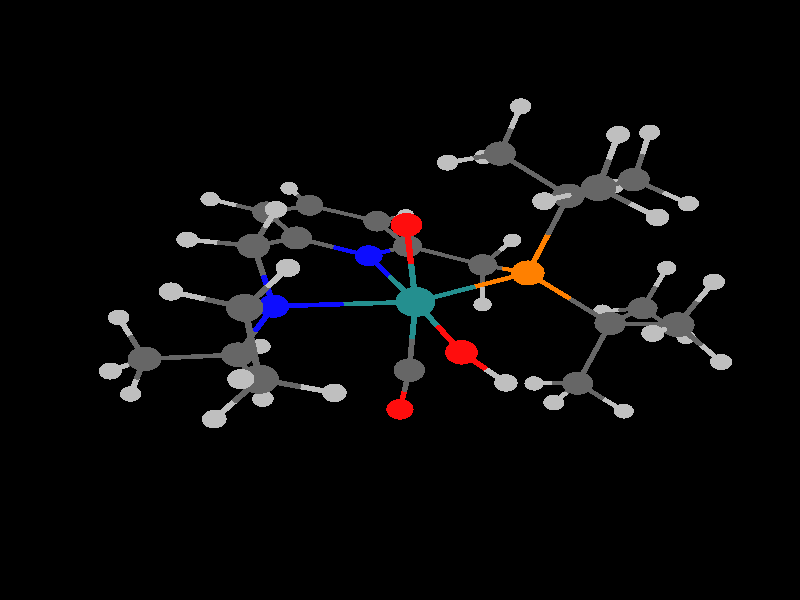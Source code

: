 global_settings {
	ambient_light rgb <0.200000002980232, 0.200000002980232, 0.200000002980232>
	max_trace_level 15
}

background { color rgb <0,0,0> }

camera {
	perspective
	location <-4.09360172123242, -12.3833986497529, 13.3699021506392>
	angle 40
	up <0.176270801971657, 0.708982769163728, 0.682841150928385>
	right <0.96559669511623, -0.259278469404703, 0.0199423590321782> * 1
	direction <0.191184797389548, 0.655833903006002, -0.7302946425348> }

light_source {
	<39.9195136413121, -20.7884001518156, 69.3517781284104>
	color rgb <1, 1, 1>
	fade_distance 113.297930997702
	fade_power 0
	parallel
	point_at <-39.9195136413121, 20.7884001518156, -69.3517781284104>
}

light_source {
	<-31.3549423639128, 58.440639723561, 5.48858167400259>
	color rgb <0.300000011920929, 0.300000011920929, 0.300000011920929>
	fade_distance 113.297930997702
	fade_power 0
	parallel
	point_at <31.3549423639128, -58.440639723561, -5.48858167400259>
}

#default {
	finish {ambient .8 diffuse 1 specular 1 roughness .005 metallic 0.5}
}

union {
}
union {
cylinder {
	<1.83157, -1.13894, -2.85135>, 	<2.05730248934419, -1.44778833548233, -2.52695908342914>, 0.05
	pigment { rgbt <0.75, 0.75, 0.75, 0> }
}
cylinder {
	<2.05730248934419, -1.44778833548233, -2.52695908342914>, 	<2.32624, -1.81575, -2.14048>, 0.05
	pigment { rgbt <0.400000005960464, 0.400000005960464, 0.400000005960464, 0> }
}
cylinder {
	<-0.79262, -1.32801, -2.78212>, 	<-0.687021567817284, -1.19880222171077, -2.24126996100239>, 0.05
	pigment { rgbt <1, 0.0500000007450581, 0.0500000007450581, 0> }
}
cylinder {
	<-0.687021567817284, -1.19880222171077, -2.24126996100239>, 	<-0.57605, -1.06302, -1.6729>, 0.05
	pigment { rgbt <0.400000005960464, 0.400000005960464, 0.400000005960464, 0> }
}
cylinder {
	<3.06007, -2.41065, -2.7089>, 	<2.72510396232531, -2.13910032798785, -2.44943746080829>, 0.05
	pigment { rgbt <0.75, 0.75, 0.75, 0> }
}
cylinder {
	<2.72510396232531, -2.13910032798785, -2.44943746080829>, 	<2.32624, -1.81575, -2.14048>, 0.05
	pigment { rgbt <0.400000005960464, 0.400000005960464, 0.400000005960464, 0> }
}
cylinder {
	<3.77213, 0.4601, -2.42482>, 	<3.95454169206831, 0.140919472386562, -2.08262408138102>, 0.05
	pigment { rgbt <0.75, 0.75, 0.75, 0> }
}
cylinder {
	<3.95454169206831, 0.140919472386562, -2.08262408138102>, 	<4.17182, -0.23927, -1.67502>, 0.05
	pigment { rgbt <0.400000005960464, 0.400000005960464, 0.400000005960464, 0> }
}
cylinder {
	<4.85933, -0.91938, -2.20537>, 	<4.54549529382428, -0.608923247345973, -1.96327572294178>, 0.05
	pigment { rgbt <0.75, 0.75, 0.75, 0> }
}
cylinder {
	<4.54549529382428, -0.608923247345973, -1.96327572294178>, 	<4.17182, -0.23927, -1.67502>, 0.05
	pigment { rgbt <0.400000005960464, 0.400000005960464, 0.400000005960464, 0> }
}
cylinder {
	<1.48976, 1.05781, -2.19907>, 	<1.51660329618005, 1.24661698017252, -1.73258555551601>, 0.05
	pigment { rgbt <0.75, 0.75, 0.75, 0> }
}
cylinder {
	<1.51660329618005, 1.24661698017252, -1.73258555551601>, 	<1.54856, 1.47139, -1.17724>, 0.05
	pigment { rgbt <0.400000005960464, 0.400000005960464, 0.400000005960464, 0> }
}
cylinder {
	<2.32624, -1.81575, -2.14048>, 	<1.91417969099493, -2.18928211279724, -1.92371947642943>, 0.05
	pigment { rgbt <0.400000005960464, 0.400000005960464, 0.400000005960464, 0> }
}
cylinder {
	<1.91417969099493, -2.18928211279724, -1.92371947642943>, 	<1.56839, -2.50274, -1.74182>, 0.05
	pigment { rgbt <0.75, 0.75, 0.75, 0> }
}
cylinder {
	<2.32624, -1.81575, -2.14048>, 	<2.694705, -1.44404, -1.58332>, 0.05
	pigment { rgbt <0.400000005960464, 0.400000005960464, 0.400000005960464, 0> }
}
cylinder {
	<2.694705, -1.44404, -1.58332>, 	<3.06317, -1.07233, -1.02616>, 0.05
	pigment { rgbt <0.400000005960464, 0.400000005960464, 0.400000005960464, 0> }
}
cylinder {
	<-5.32498, -0.39766, -1.89143>, 	<-5.14226908085809, -0.348932524449154, -1.4262119916431>, 0.05
	pigment { rgbt <0.75, 0.75, 0.75, 0> }
}
cylinder {
	<-5.14226908085809, -0.348932524449154, -1.4262119916431>, 	<-4.92463, -0.29089, -0.87206>, 0.05
	pigment { rgbt <0.400000005960464, 0.400000005960464, 0.400000005960464, 0> }
}
cylinder {
	<4.17182, -0.23927, -1.67502>, 	<3.617495, -0.6558, -1.35059>, 0.05
	pigment { rgbt <0.400000005960464, 0.400000005960464, 0.400000005960464, 0> }
}
cylinder {
	<3.617495, -0.6558, -1.35059>, 	<3.06317, -1.07233, -1.02616>, 0.05
	pigment { rgbt <0.400000005960464, 0.400000005960464, 0.400000005960464, 0> }
}
cylinder {
	<4.17182, -0.23927, -1.67502>, 	<4.49492464679314, 0.0714953926851288, -1.28272525624067>, 0.05
	pigment { rgbt <0.400000005960464, 0.400000005960464, 0.400000005960464, 0> }
}
cylinder {
	<4.49492464679314, 0.0714953926851288, -1.28272525624067>, 	<4.76596, 0.33218, -0.95365>, 0.05
	pigment { rgbt <0.75, 0.75, 0.75, 0> }
}
cylinder {
	<-0.57605, -1.06302, -1.6729>, 	<-0.48850180184509, -0.84507591490899, -0.796525560364446>, 0.05
	pigment { rgbt <0.400000005960464, 0.400000005960464, 0.400000005960464, 0> }
}
cylinder {
	<-0.48850180184509, -0.84507591490899, -0.796525560364446>, 	<-0.39555, -0.61368, 0.13394>, 0.05
	pigment { rgbt <0.140000000596046, 0.560000002384186, 0.560000002384186, 0> }
}
cylinder {
	<0.7685, 4.10418, -1.59729>, 	<0.417220326992053, 3.82651867534888, -1.38107229529984>, 0.05
	pigment { rgbt <0.75, 0.75, 0.75, 0> }
}
cylinder {
	<0.417220326992053, 3.82651867534888, -1.38107229529984>, 	<-0.00188, 3.49525, -1.12311>, 0.05
	pigment { rgbt <0.400000005960464, 0.400000005960464, 0.400000005960464, 0> }
}
cylinder {
	<-2.95208, 0.20869, -1.59418>, 	<-3.1655695027703, -0.121343338353498, -1.28102007304854>, 0.05
	pigment { rgbt <0.75, 0.75, 0.75, 0> }
}
cylinder {
	<-3.1655695027703, -0.121343338353498, -1.28102007304854>, 	<-3.41984, -0.51442, -0.90804>, 0.05
	pigment { rgbt <0.400000005960464, 0.400000005960464, 0.400000005960464, 0> }
}
cylinder {
	<-3.20025, -1.51011, -1.31426>, 	<-3.30044156918173, -1.0558099703149, -1.12891540674439>, 0.05
	pigment { rgbt <0.75, 0.75, 0.75, 0> }
}
cylinder {
	<-3.30044156918173, -1.0558099703149, -1.12891540674439>, 	<-3.41984, -0.51442, -0.90804>, 0.05
	pigment { rgbt <0.400000005960464, 0.400000005960464, 0.400000005960464, 0> }
}
cylinder {
	<1.54856, 1.47139, -1.17724>, 	<2.00266734451633, 1.86058292984345, -1.16879204753357>, 0.05
	pigment { rgbt <0.400000005960464, 0.400000005960464, 0.400000005960464, 0> }
}
cylinder {
	<2.00266734451633, 1.86058292984345, -1.16879204753357>, 	<2.38389, 2.18731, -1.1617>, 0.05
	pigment { rgbt <0.75, 0.75, 0.75, 0> }
}
cylinder {
	<1.54856, 1.47139, -1.17724>, 	<0.89929, 1.811545, -1.01582>, 0.05
	pigment { rgbt <0.400000005960464, 0.400000005960464, 0.400000005960464, 0> }
}
cylinder {
	<0.89929, 1.811545, -1.01582>, 	<0.25002, 2.1517, -0.8544>, 0.05
	pigment { rgbt <0.400000005960464, 0.400000005960464, 0.400000005960464, 0> }
}
cylinder {
	<1.54856, 1.47139, -1.17724>, 	<1.67149420149477, 0.729823809218544, -0.627099781334003>, 0.05
	pigment { rgbt <0.400000005960464, 0.400000005960464, 0.400000005960464, 0> }
}
cylinder {
	<1.67149420149477, 0.729823809218544, -0.627099781334003>, 	<1.79654, -0.02448, -0.06751>, 0.05
	pigment { rgbt <1, 0.5, 0, 0> }
}
cylinder {
	<-0.00188, 3.49525, -1.12311>, 	<0.12407, 2.823475, -0.988755>, 0.05
	pigment { rgbt <0.400000005960464, 0.400000005960464, 0.400000005960464, 0> }
}
cylinder {
	<0.12407, 2.823475, -0.988755>, 	<0.25002, 2.1517, -0.8544>, 0.05
	pigment { rgbt <0.400000005960464, 0.400000005960464, 0.400000005960464, 0> }
}
cylinder {
	<-0.00188, 3.49525, -1.12311>, 	<-0.618785, 3.76764, -0.951495>, 0.05
	pigment { rgbt <0.400000005960464, 0.400000005960464, 0.400000005960464, 0> }
}
cylinder {
	<-0.618785, 3.76764, -0.951495>, 	<-1.23569, 4.04003, -0.77988>, 0.05
	pigment { rgbt <0.400000005960464, 0.400000005960464, 0.400000005960464, 0> }
}
cylinder {
	<3.06317, -1.07233, -1.02616>, 	<3.35875, -1.5956, -0.55217>, 0.05
	pigment { rgbt <0.400000005960464, 0.400000005960464, 0.400000005960464, 0> }
}
cylinder {
	<3.35875, -1.5956, -0.55217>, 	<3.65433, -2.11887, -0.07818>, 0.05
	pigment { rgbt <0.400000005960464, 0.400000005960464, 0.400000005960464, 0> }
}
cylinder {
	<3.06317, -1.07233, -1.02616>, 	<2.43517981405308, -0.552810079940886, -0.550865090075231>, 0.05
	pigment { rgbt <0.400000005960464, 0.400000005960464, 0.400000005960464, 0> }
}
cylinder {
	<2.43517981405308, -0.552810079940886, -0.550865090075231>, 	<1.79654, -0.02448, -0.06751>, 0.05
	pigment { rgbt <1, 0.5, 0, 0> }
}
cylinder {
	<-1.45156, 5.08839, -0.99284>, 	<-1.35311957943475, 4.61031986842179, -0.895726589319609>, 0.05
	pigment { rgbt <0.75, 0.75, 0.75, 0> }
}
cylinder {
	<-1.35311957943475, 4.61031986842179, -0.895726589319609>, 	<-1.23569, 4.04003, -0.77988>, 0.05
	pigment { rgbt <0.400000005960464, 0.400000005960464, 0.400000005960464, 0> }
}
cylinder {
	<-3.41984, -0.51442, -0.90804>, 	<-4.172235, -0.402655, -0.89005>, 0.05
	pigment { rgbt <0.400000005960464, 0.400000005960464, 0.400000005960464, 0> }
}
cylinder {
	<-4.172235, -0.402655, -0.89005>, 	<-4.92463, -0.29089, -0.87206>, 0.05
	pigment { rgbt <0.400000005960464, 0.400000005960464, 0.400000005960464, 0> }
}
cylinder {
	<-3.41984, -0.51442, -0.90804>, 	<-3.05698153277176, -0.458632752773398, -0.253699644630145>, 0.05
	pigment { rgbt <0.400000005960464, 0.400000005960464, 0.400000005960464, 0> }
}
cylinder {
	<-3.05698153277176, -0.458632752773398, -0.253699644630145>, 	<-2.70573, -0.40463, 0.37971>, 0.05
	pigment { rgbt <0.0500000007450581, 0.0500000007450581, 1, 0> }
}
cylinder {
	<-4.92463, -0.29089, -0.87206>, 	<-5.0738638964701, 0.255902300835966, -0.680657688298999>, 0.05
	pigment { rgbt <0.400000005960464, 0.400000005960464, 0.400000005960464, 0> }
}
cylinder {
	<-5.0738638964701, 0.255902300835966, -0.680657688298999>, 	<-5.19915, 0.71495, -0.51997>, 0.05
	pigment { rgbt <0.75, 0.75, 0.75, 0> }
}
cylinder {
	<-4.92463, -0.29089, -0.87206>, 	<-5.20380009574953, -0.690891911062365, -0.526444909795619>, 0.05
	pigment { rgbt <0.400000005960464, 0.400000005960464, 0.400000005960464, 0> }
}
cylinder {
	<-5.20380009574953, -0.690891911062365, -0.526444909795619>, 	<-5.43814, -1.02666, -0.23633>, 0.05
	pigment { rgbt <0.75, 0.75, 0.75, 0> }
}
cylinder {
	<0.25002, 2.1517, -0.8544>, 	<-0.230182272477194, 1.76352606409343, -0.554076383393298>, 0.05
	pigment { rgbt <0.400000005960464, 0.400000005960464, 0.400000005960464, 0> }
}
cylinder {
	<-0.230182272477194, 1.76352606409343, -0.554076383393298>, 	<-0.6936, 1.38892, -0.26425>, 0.05
	pigment { rgbt <0.0500000007450581, 0.0500000007450581, 1, 0> }
}
cylinder {
	<-1.23569, 4.04003, -0.77988>, 	<-1.711995, 3.63927, -0.46753>, 0.05
	pigment { rgbt <0.400000005960464, 0.400000005960464, 0.400000005960464, 0> }
}
cylinder {
	<-1.711995, 3.63927, -0.46753>, 	<-2.1883, 3.23851, -0.15518>, 0.05
	pigment { rgbt <0.400000005960464, 0.400000005960464, 0.400000005960464, 0> }
}
cylinder {
	<4.22969, -2.85168, -0.66789>, 	<3.96705658340456, -2.51717570005682, -0.398706267900968>, 0.05
	pigment { rgbt <0.75, 0.75, 0.75, 0> }
}
cylinder {
	<3.96705658340456, -2.51717570005682, -0.398706267900968>, 	<3.65433, -2.11887, -0.07818>, 0.05
	pigment { rgbt <0.400000005960464, 0.400000005960464, 0.400000005960464, 0> }
}
cylinder {
	<-0.6936, 1.38892, -0.26425>, 	<-1.2765174249503, 1.6441971398295, -0.082057918075172>, 0.05
	pigment { rgbt <0.0500000007450581, 0.0500000007450581, 1, 0> }
}
cylinder {
	<-1.2765174249503, 1.6441971398295, -0.082057918075172>, 	<-1.88057, 1.90873, 0.10674>, 0.05
	pigment { rgbt <0.400000005960464, 0.400000005960464, 0.400000005960464, 0> }
}
cylinder {
	<-0.6936, 1.38892, -0.26425>, 	<-0.550352722789499, 0.426440559162056, -0.0728739445983916>, 0.05
	pigment { rgbt <0.0500000007450581, 0.0500000007450581, 1, 0> }
}
cylinder {
	<-0.550352722789499, 0.426440559162056, -0.0728739445983916>, 	<-0.39555, -0.61368, 0.13394>, 0.05
	pigment { rgbt <0.140000000596046, 0.560000002384186, 0.560000002384186, 0> }
}
cylinder {
	<-2.1883, 3.23851, -0.15518>, 	<-2.034435, 2.57362, -0.02422>, 0.05
	pigment { rgbt <0.400000005960464, 0.400000005960464, 0.400000005960464, 0> }
}
cylinder {
	<-2.034435, 2.57362, -0.02422>, 	<-1.88057, 1.90873, 0.10674>, 0.05
	pigment { rgbt <0.400000005960464, 0.400000005960464, 0.400000005960464, 0> }
}
cylinder {
	<-2.1883, 3.23851, -0.15518>, 	<-2.71639812296309, 3.45604569074031, 0.0052666483358108>, 0.05
	pigment { rgbt <0.400000005960464, 0.400000005960464, 0.400000005960464, 0> }
}
cylinder {
	<-2.71639812296309, 3.45604569074031, 0.0052666483358108>, 	<-3.15904, 3.63838, 0.13975>, 0.05
	pigment { rgbt <0.75, 0.75, 0.75, 0> }
}
cylinder {
	<3.65433, -2.11887, -0.07818>, 	<3.22482531183234, -2.41418674943231, 0.215842978744889>, 0.05
	pigment { rgbt <0.400000005960464, 0.400000005960464, 0.400000005960464, 0> }
}
cylinder {
	<3.22482531183234, -2.41418674943231, 0.215842978744889>, 	<2.86422, -2.66213, 0.4627>, 0.05
	pigment { rgbt <0.75, 0.75, 0.75, 0> }
}
cylinder {
	<3.65433, -2.11887, -0.07818>, 	<4.02628093458374, -1.88057542457861, 0.323403476990173>, 0.05
	pigment { rgbt <0.400000005960464, 0.400000005960464, 0.400000005960464, 0> }
}
cylinder {
	<4.02628093458374, -1.88057542457861, 0.323403476990173>, 	<4.33842, -1.6806, 0.66041>, 0.05
	pigment { rgbt <0.75, 0.75, 0.75, 0> }
}
cylinder {
	<1.79654, -0.02448, -0.06751>, 	<0.719733859707221, -0.313908891085907, 0.0314469757455124>, 0.05
	pigment { rgbt <1, 0.5, 0, 0> }
}
cylinder {
	<0.719733859707221, -0.313908891085907, 0.0314469757455124>, 	<-0.39555, -0.61368, 0.13394>, 0.05
	pigment { rgbt <0.140000000596046, 0.560000002384186, 0.560000002384186, 0> }
}
cylinder {
	<1.79654, -0.02448, -0.06751>, 	<2.19927608806406, 0.330386586717202, 0.726693128781348>, 0.05
	pigment { rgbt <1, 0.5, 0, 0> }
}
cylinder {
	<2.19927608806406, 0.330386586717202, 0.726693128781348>, 	<2.59529, 0.67933, 1.50764>, 0.05
	pigment { rgbt <0.400000005960464, 0.400000005960464, 0.400000005960464, 0> }
}
cylinder {
	<0.34645, -3.05966, 0.08963>, 	<0.0688942251879423, -2.84108442033495, 0.365725224238228>, 0.05
	pigment { rgbt <0.75, 0.75, 0.75, 0> }
}
cylinder {
	<0.0688942251879423, -2.84108442033495, 0.365725224238228>, 	<-0.25026, -2.58975, 0.6832>, 0.05
	pigment { rgbt <1, 0.0500000007450581, 0.0500000007450581, 0> }
}
cylinder {
	<-1.88057, 1.90873, 0.10674>, 	<-2.31601, 1.441845, 0.49936>, 0.05
	pigment { rgbt <0.400000005960464, 0.400000005960464, 0.400000005960464, 0> }
}
cylinder {
	<-2.31601, 1.441845, 0.49936>, 	<-2.75145, 0.97496, 0.89198>, 0.05
	pigment { rgbt <0.400000005960464, 0.400000005960464, 0.400000005960464, 0> }
}
cylinder {
	<-0.39555, -0.61368, 0.13394>, 	<-1.59025548655457, -0.505570163552523, 0.261039519271449>, 0.05
	pigment { rgbt <0.140000000596046, 0.560000002384186, 0.560000002384186, 0> }
}
cylinder {
	<-1.59025548655457, -0.505570163552523, 0.261039519271449>, 	<-2.70573, -0.40463, 0.37971>, 0.05
	pigment { rgbt <0.0500000007450581, 0.0500000007450581, 1, 0> }
}
cylinder {
	<-0.39555, -0.61368, 0.13394>, 	<-0.319908928655044, -1.64246416857752, 0.419896465324046>, 0.05
	pigment { rgbt <0.140000000596046, 0.560000002384186, 0.560000002384186, 0> }
}
cylinder {
	<-0.319908928655044, -1.64246416857752, 0.419896465324046>, 	<-0.25026, -2.58975, 0.6832>, 0.05
	pigment { rgbt <1, 0.0500000007450581, 0.0500000007450581, 0> }
}
cylinder {
	<-0.39555, -0.61368, 0.13394>, 	<-0.441756216007471, -0.396753865558063, 1.13199530902657>, 0.05
	pigment { rgbt <0.140000000596046, 0.560000002384186, 0.560000002384186, 0> }
}
cylinder {
	<-0.441756216007471, -0.396753865558063, 1.13199530902657>, 	<-0.48413, -0.19782, 2.04727>, 0.05
	pigment { rgbt <1, 0.0500000007450581, 0.0500000007450581, 0> }
}
cylinder {
	<-4.0542, -2.9352, 0.20058>, 	<-3.71309702811485, -2.8543903535576, 0.560957704272964>, 0.05
	pigment { rgbt <0.75, 0.75, 0.75, 0> }
}
cylinder {
	<-3.71309702811485, -2.8543903535576, 0.560957704272964>, 	<-3.30686, -2.75815, 0.99015>, 0.05
	pigment { rgbt <0.400000005960464, 0.400000005960464, 0.400000005960464, 0> }
}
cylinder {
	<-2.70573, -0.40463, 0.37971>, 	<-2.72821736819401, 0.273920924907638, 0.63166984481073>, 0.05
	pigment { rgbt <0.0500000007450581, 0.0500000007450581, 1, 0> }
}
cylinder {
	<-2.72821736819401, 0.273920924907638, 0.63166984481073>, 	<-2.75145, 0.97496, 0.89198>, 0.05
	pigment { rgbt <0.400000005960464, 0.400000005960464, 0.400000005960464, 0> }
}
cylinder {
	<-2.70573, -0.40463, 0.37971>, 	<-2.96601215488831, -0.850214514505751, 0.893825545648812>, 0.05
	pigment { rgbt <0.0500000007450581, 0.0500000007450581, 1, 0> }
}
cylinder {
	<-2.96601215488831, -0.850214514505751, 0.893825545648812>, 	<-3.23487, -1.31048, 1.42488>, 0.05
	pigment { rgbt <0.400000005960464, 0.400000005960464, 0.400000005960464, 0> }
}
cylinder {
	<4.12562, 1.91569, 0.5206>, 	<4.08283507937224, 1.57295877801801, 0.885892120495216>, 0.05
	pigment { rgbt <0.75, 0.75, 0.75, 0> }
}
cylinder {
	<4.08283507937224, 1.57295877801801, 0.885892120495216>, 	<4.03188, 1.16478, 1.32094>, 0.05
	pigment { rgbt <0.400000005960464, 0.400000005960464, 0.400000005960464, 0> }
}
cylinder {
	<-2.30651, -3.08263, 0.65924>, 	<-2.76313203468725, -2.93451712169209, 0.810287930722606>, 0.05
	pigment { rgbt <0.75, 0.75, 0.75, 0> }
}
cylinder {
	<-2.76313203468725, -2.93451712169209, 0.810287930722606>, 	<-3.30686, -2.75815, 0.99015>, 0.05
	pigment { rgbt <0.400000005960464, 0.400000005960464, 0.400000005960464, 0> }
}
cylinder {
	<-2.75145, 0.97496, 0.89198>, 	<-3.31135105178756, 1.18590664539468, 0.931313733709196>, 0.05
	pigment { rgbt <0.400000005960464, 0.400000005960464, 0.400000005960464, 0> }
}
cylinder {
	<-3.31135105178756, 1.18590664539468, 0.931313733709196>, 	<-3.78161, 1.36308, 0.96435>, 0.05
	pigment { rgbt <0.75, 0.75, 0.75, 0> }
}
cylinder {
	<-2.75145, 0.97496, 0.89198>, 	<-2.51741674811158, 0.946374292566108, 1.44404283345331>, 0.05
	pigment { rgbt <0.400000005960464, 0.400000005960464, 0.400000005960464, 0> }
}
cylinder {
	<-2.51741674811158, 0.946374292566108, 1.44404283345331>, 	<-2.32081, 0.92236, 1.90782>, 0.05
	pigment { rgbt <0.75, 0.75, 0.75, 0> }
}
cylinder {
	<-3.30686, -2.75815, 0.99015>, 	<-3.270865, -2.034315, 1.207515>, 0.05
	pigment { rgbt <0.400000005960464, 0.400000005960464, 0.400000005960464, 0> }
}
cylinder {
	<-3.270865, -2.034315, 1.207515>, 	<-3.23487, -1.31048, 1.42488>, 0.05
	pigment { rgbt <0.400000005960464, 0.400000005960464, 0.400000005960464, 0> }
}
cylinder {
	<-3.30686, -2.75815, 0.99015>, 	<-3.46465747928311, -3.09082559658969, 1.46156364973966>, 0.05
	pigment { rgbt <0.400000005960464, 0.400000005960464, 0.400000005960464, 0> }
}
cylinder {
	<-3.46465747928311, -3.09082559658969, 1.46156364973966>, 	<-3.59713, -3.37011, 1.85732>, 0.05
	pigment { rgbt <0.75, 0.75, 0.75, 0> }
}
cylinder {
	<4.73787, 0.34781, 1.11946>, 	<4.41572705051997, 0.720593078282557, 1.21139524194569>, 0.05
	pigment { rgbt <0.75, 0.75, 0.75, 0> }
}
cylinder {
	<4.41572705051997, 0.720593078282557, 1.21139524194569>, 	<4.03188, 1.16478, 1.32094>, 0.05
	pigment { rgbt <0.400000005960464, 0.400000005960464, 0.400000005960464, 0> }
}
cylinder {
	<1.77858, 2.70973, 1.23656>, 	<1.76135540168604, 2.32808237530168, 1.56295564081152>, 0.05
	pigment { rgbt <0.75, 0.75, 0.75, 0> }
}
cylinder {
	<1.76135540168604, 2.32808237530168, 1.56295564081152>, 	<1.74084, 1.87352, 1.95171>, 0.05
	pigment { rgbt <0.400000005960464, 0.400000005960464, 0.400000005960464, 0> }
}
cylinder {
	<4.03188, 1.16478, 1.32094>, 	<3.313585, 0.922055, 1.41429>, 0.05
	pigment { rgbt <0.400000005960464, 0.400000005960464, 0.400000005960464, 0> }
}
cylinder {
	<3.313585, 0.922055, 1.41429>, 	<2.59529, 0.67933, 1.50764>, 0.05
	pigment { rgbt <0.400000005960464, 0.400000005960464, 0.400000005960464, 0> }
}
cylinder {
	<4.03188, 1.16478, 1.32094>, 	<4.20811189878965, 1.42758424285336, 1.83005256253787>, 0.05
	pigment { rgbt <0.400000005960464, 0.400000005960464, 0.400000005960464, 0> }
}
cylinder {
	<4.20811189878965, 1.42758424285336, 1.83005256253787>, 	<4.35612, 1.6483, 2.25763>, 0.05
	pigment { rgbt <0.75, 0.75, 0.75, 0> }
}
cylinder {
	<-3.23487, -1.31048, 1.42488>, 	<-3.77211932033028, -1.10882814055196, 1.60765212532847>, 0.05
	pigment { rgbt <0.400000005960464, 0.400000005960464, 0.400000005960464, 0> }
}
cylinder {
	<-3.77211932033028, -1.10882814055196, 1.60765212532847>, 	<-4.22373, -0.93932, 1.76129>, 0.05
	pigment { rgbt <0.75, 0.75, 0.75, 0> }
}
cylinder {
	<-3.23487, -1.31048, 1.42488>, 	<-2.84996091475052, -1.25457427254141, 1.87940487150334>, 0.05
	pigment { rgbt <0.400000005960464, 0.400000005960464, 0.400000005960464, 0> }
}
cylinder {
	<-2.84996091475052, -1.25457427254141, 1.87940487150334>, 	<-2.52682, -1.20764, 2.26099>, 0.05
	pigment { rgbt <0.75, 0.75, 0.75, 0> }
}
cylinder {
	<2.59529, 0.67933, 1.50764>, 	<2.168065, 1.276425, 1.729675>, 0.05
	pigment { rgbt <0.400000005960464, 0.400000005960464, 0.400000005960464, 0> }
}
cylinder {
	<2.168065, 1.276425, 1.729675>, 	<1.74084, 1.87352, 1.95171>, 0.05
	pigment { rgbt <0.400000005960464, 0.400000005960464, 0.400000005960464, 0> }
}
cylinder {
	<2.59529, 0.67933, 1.50764>, 	<2.56185, 0.14322, 2.05428>, 0.05
	pigment { rgbt <0.400000005960464, 0.400000005960464, 0.400000005960464, 0> }
}
cylinder {
	<2.56185, 0.14322, 2.05428>, 	<2.52841, -0.39289, 2.60092>, 0.05
	pigment { rgbt <0.400000005960464, 0.400000005960464, 0.400000005960464, 0> }
}
cylinder {
	<1.74084, 1.87352, 1.95171>, 	<1.17592599573204, 1.70178844789702, 2.04313488302668>, 0.05
	pigment { rgbt <0.400000005960464, 0.400000005960464, 0.400000005960464, 0> }
}
cylinder {
	<1.17592599573204, 1.70178844789702, 2.04313488302668>, 	<0.70178, 1.55765, 2.11987>, 0.05
	pigment { rgbt <0.75, 0.75, 0.75, 0> }
}
cylinder {
	<1.74084, 1.87352, 1.95171>, 	<1.96081572217742, 2.07514085921554, 2.47155428731506>, 0.05
	pigment { rgbt <0.400000005960464, 0.400000005960464, 0.400000005960464, 0> }
}
cylinder {
	<1.96081572217742, 2.07514085921554, 2.47155428731506>, 	<2.14556, 2.24447, 2.90814>, 0.05
	pigment { rgbt <0.75, 0.75, 0.75, 0> }
}
cylinder {
	<3.17429, -1.25419, 2.38812>, 	<2.87960067867378, -0.861213111942971, 2.48521216507435>, 0.05
	pigment { rgbt <0.75, 0.75, 0.75, 0> }
}
cylinder {
	<2.87960067867378, -0.861213111942971, 2.48521216507435>, 	<2.52841, -0.39289, 2.60092>, 0.05
	pigment { rgbt <0.400000005960464, 0.400000005960464, 0.400000005960464, 0> }
}
cylinder {
	<2.52841, -0.39289, 2.60092>, 	<1.96446778268991, -0.57873416188534, 2.66950793430685>, 0.05
	pigment { rgbt <0.400000005960464, 0.400000005960464, 0.400000005960464, 0> }
}
cylinder {
	<1.96446778268991, -0.57873416188534, 2.66950793430685>, 	<1.4911, -0.73473, 2.72708>, 0.05
	pigment { rgbt <0.75, 0.75, 0.75, 0> }
}
cylinder {
	<2.52841, -0.39289, 2.60092>, 	<2.71486490516526, -0.150057297036121, 3.11653254425518>, 0.05
	pigment { rgbt <0.400000005960464, 0.400000005960464, 0.400000005960464, 0> }
}
cylinder {
	<2.71486490516526, -0.150057297036121, 3.11653254425518>, 	<2.87147, 0.0539, 3.5496>, 0.05
	pigment { rgbt <0.75, 0.75, 0.75, 0> }
}
sphere {
	<-3.59713, -3.37011, 1.85732>, 0.176
	pigment { rgbt <0.75, 0.75, 0.75,0> }
}
sphere {
	<-3.30686, -2.75815, 0.99015>, 0.272
	pigment { rgbt <0.400000005960464, 0.400000005960464, 0.400000005960464,0> }
}
sphere {
	<-4.0542, -2.9352, 0.20058>, 0.176
	pigment { rgbt <0.75, 0.75, 0.75,0> }
}
sphere {
	<-2.30651, -3.08263, 0.65924>, 0.176
	pigment { rgbt <0.75, 0.75, 0.75,0> }
}
sphere {
	<1.4911, -0.73473, 2.72708>, 0.176
	pigment { rgbt <0.75, 0.75, 0.75,0> }
}
sphere {
	<-0.25026, -2.58975, 0.6832>, 0.2432
	pigment { rgbt <1, 0.0500000007450581, 0.0500000007450581,0> }
}
sphere {
	<4.33842, -1.6806, 0.66041>, 0.176
	pigment { rgbt <0.75, 0.75, 0.75,0> }
}
sphere {
	<-0.48413, -0.19782, 2.04727>, 0.2432
	pigment { rgbt <1, 0.0500000007450581, 0.0500000007450581,0> }
}
sphere {
	<-3.23487, -1.31048, 1.42488>, 0.272
	pigment { rgbt <0.400000005960464, 0.400000005960464, 0.400000005960464,0> }
}
sphere {
	<2.87147, 0.0539, 3.5496>, 0.176
	pigment { rgbt <0.75, 0.75, 0.75,0> }
}
sphere {
	<-4.22373, -0.93932, 1.76129>, 0.176
	pigment { rgbt <0.75, 0.75, 0.75,0> }
}
sphere {
	<2.52841, -0.39289, 2.60092>, 0.272
	pigment { rgbt <0.400000005960464, 0.400000005960464, 0.400000005960464,0> }
}
sphere {
	<2.86422, -2.66213, 0.4627>, 0.176
	pigment { rgbt <0.75, 0.75, 0.75,0> }
}
sphere {
	<3.17429, -1.25419, 2.38812>, 0.176
	pigment { rgbt <0.75, 0.75, 0.75,0> }
}
sphere {
	<-2.52682, -1.20764, 2.26099>, 0.176
	pigment { rgbt <0.75, 0.75, 0.75,0> }
}
sphere {
	<3.65433, -2.11887, -0.07818>, 0.272
	pigment { rgbt <0.400000005960464, 0.400000005960464, 0.400000005960464,0> }
}
sphere {
	<4.22969, -2.85168, -0.66789>, 0.176
	pigment { rgbt <0.75, 0.75, 0.75,0> }
}
sphere {
	<-2.32081, 0.92236, 1.90782>, 0.176
	pigment { rgbt <0.75, 0.75, 0.75,0> }
}
sphere {
	<-0.39555, -0.61368, 0.13394>, 0.328
	pigment { rgbt <0.140000000596046, 0.560000002384186, 0.560000002384186,0> }
}
sphere {
	<0.70178, 1.55765, 2.11987>, 0.176
	pigment { rgbt <0.75, 0.75, 0.75,0> }
}
sphere {
	<-2.70573, -0.40463, 0.37971>, 0.248
	pigment { rgbt <0.0500000007450581, 0.0500000007450581, 1,0> }
}
sphere {
	<-2.75145, 0.97496, 0.89198>, 0.272
	pigment { rgbt <0.400000005960464, 0.400000005960464, 0.400000005960464,0> }
}
sphere {
	<2.59529, 0.67933, 1.50764>, 0.272
	pigment { rgbt <0.400000005960464, 0.400000005960464, 0.400000005960464,0> }
}
sphere {
	<2.14556, 2.24447, 2.90814>, 0.176
	pigment { rgbt <0.75, 0.75, 0.75,0> }
}
sphere {
	<4.76596, 0.33218, -0.95365>, 0.176
	pigment { rgbt <0.75, 0.75, 0.75,0> }
}
sphere {
	<1.74084, 1.87352, 1.95171>, 0.272
	pigment { rgbt <0.400000005960464, 0.400000005960464, 0.400000005960464,0> }
}
sphere {
	<3.06317, -1.07233, -1.02616>, 0.272
	pigment { rgbt <0.400000005960464, 0.400000005960464, 0.400000005960464,0> }
}
sphere {
	<1.79654, -0.02448, -0.06751>, 0.288
	pigment { rgbt <1, 0.5, 0,0> }
}
sphere {
	<-3.78161, 1.36308, 0.96435>, 0.176
	pigment { rgbt <0.75, 0.75, 0.75,0> }
}
sphere {
	<4.17182, -0.23927, -1.67502>, 0.272
	pigment { rgbt <0.400000005960464, 0.400000005960464, 0.400000005960464,0> }
}
sphere {
	<-3.20025, -1.51011, -1.31426>, 0.176
	pigment { rgbt <0.75, 0.75, 0.75,0> }
}
sphere {
	<-5.43814, -1.02666, -0.23633>, 0.176
	pigment { rgbt <0.75, 0.75, 0.75,0> }
}
sphere {
	<4.85933, -0.91938, -2.20537>, 0.176
	pigment { rgbt <0.75, 0.75, 0.75,0> }
}
sphere {
	<-3.41984, -0.51442, -0.90804>, 0.272
	pigment { rgbt <0.400000005960464, 0.400000005960464, 0.400000005960464,0> }
}
sphere {
	<4.35612, 1.6483, 2.25763>, 0.176
	pigment { rgbt <0.75, 0.75, 0.75,0> }
}
sphere {
	<-0.57605, -1.06302, -1.6729>, 0.272
	pigment { rgbt <0.400000005960464, 0.400000005960464, 0.400000005960464,0> }
}
sphere {
	<4.03188, 1.16478, 1.32094>, 0.272
	pigment { rgbt <0.400000005960464, 0.400000005960464, 0.400000005960464,0> }
}
sphere {
	<1.56839, -2.50274, -1.74182>, 0.176
	pigment { rgbt <0.75, 0.75, 0.75,0> }
}
sphere {
	<2.32624, -1.81575, -2.14048>, 0.272
	pigment { rgbt <0.400000005960464, 0.400000005960464, 0.400000005960464,0> }
}
sphere {
	<4.73787, 0.34781, 1.11946>, 0.176
	pigment { rgbt <0.75, 0.75, 0.75,0> }
}
sphere {
	<3.06007, -2.41065, -2.7089>, 0.176
	pigment { rgbt <0.75, 0.75, 0.75,0> }
}
sphere {
	<-1.88057, 1.90873, 0.10674>, 0.272
	pigment { rgbt <0.400000005960464, 0.400000005960464, 0.400000005960464,0> }
}
sphere {
	<-0.6936, 1.38892, -0.26425>, 0.248
	pigment { rgbt <0.0500000007450581, 0.0500000007450581, 1,0> }
}
sphere {
	<-4.92463, -0.29089, -0.87206>, 0.272
	pigment { rgbt <0.400000005960464, 0.400000005960464, 0.400000005960464,0> }
}
sphere {
	<1.77858, 2.70973, 1.23656>, 0.176
	pigment { rgbt <0.75, 0.75, 0.75,0> }
}
sphere {
	<-2.95208, 0.20869, -1.59418>, 0.176
	pigment { rgbt <0.75, 0.75, 0.75,0> }
}
sphere {
	<3.77213, 0.4601, -2.42482>, 0.176
	pigment { rgbt <0.75, 0.75, 0.75,0> }
}
sphere {
	<-5.19915, 0.71495, -0.51997>, 0.176
	pigment { rgbt <0.75, 0.75, 0.75,0> }
}
sphere {
	<1.54856, 1.47139, -1.17724>, 0.272
	pigment { rgbt <0.400000005960464, 0.400000005960464, 0.400000005960464,0> }
}
sphere {
	<-5.32498, -0.39766, -1.89143>, 0.176
	pigment { rgbt <0.75, 0.75, 0.75,0> }
}
sphere {
	<4.12562, 1.91569, 0.5206>, 0.176
	pigment { rgbt <0.75, 0.75, 0.75,0> }
}
sphere {
	<0.25002, 2.1517, -0.8544>, 0.272
	pigment { rgbt <0.400000005960464, 0.400000005960464, 0.400000005960464,0> }
}
sphere {
	<-2.1883, 3.23851, -0.15518>, 0.272
	pigment { rgbt <0.400000005960464, 0.400000005960464, 0.400000005960464,0> }
}
sphere {
	<1.83157, -1.13894, -2.85135>, 0.176
	pigment { rgbt <0.75, 0.75, 0.75,0> }
}
sphere {
	<-3.15904, 3.63838, 0.13975>, 0.176
	pigment { rgbt <0.75, 0.75, 0.75,0> }
}
sphere {
	<1.48976, 1.05781, -2.19907>, 0.176
	pigment { rgbt <0.75, 0.75, 0.75,0> }
}
sphere {
	<2.38389, 2.18731, -1.1617>, 0.176
	pigment { rgbt <0.75, 0.75, 0.75,0> }
}
sphere {
	<-0.00188, 3.49525, -1.12311>, 0.272
	pigment { rgbt <0.400000005960464, 0.400000005960464, 0.400000005960464,0> }
}
sphere {
	<-1.23569, 4.04003, -0.77988>, 0.272
	pigment { rgbt <0.400000005960464, 0.400000005960464, 0.400000005960464,0> }
}
sphere {
	<0.7685, 4.10418, -1.59729>, 0.176
	pigment { rgbt <0.75, 0.75, 0.75,0> }
}
sphere {
	<-1.45156, 5.08839, -0.99284>, 0.176
	pigment { rgbt <0.75, 0.75, 0.75,0> }
}
sphere {
	<-0.79262, -1.32801, -2.78212>, 0.2432
	pigment { rgbt <1, 0.0500000007450581, 0.0500000007450581,0> }
}
sphere {
	<0.34645, -3.05966, 0.08963>, 0.176
	pigment { rgbt <0.75, 0.75, 0.75,0> }
}
}
merge {
}
